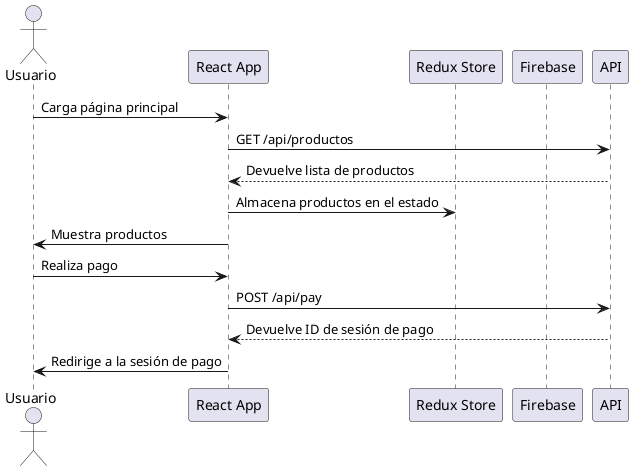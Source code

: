 @startuml

actor Usuario
participant "React App" as React
participant "Redux Store" as Redux
participant "Firebase" as Firebase
participant "API" as API

Usuario -> React: Carga página principal
React -> API: GET /api/productos
API --> React: Devuelve lista de productos
React -> Redux: Almacena productos en el estado
React -> Usuario: Muestra productos

Usuario -> React: Realiza pago
React -> API: POST /api/pay
API --> React: Devuelve ID de sesión de pago
React -> Usuario: Redirige a la sesión de pago
@enduml
